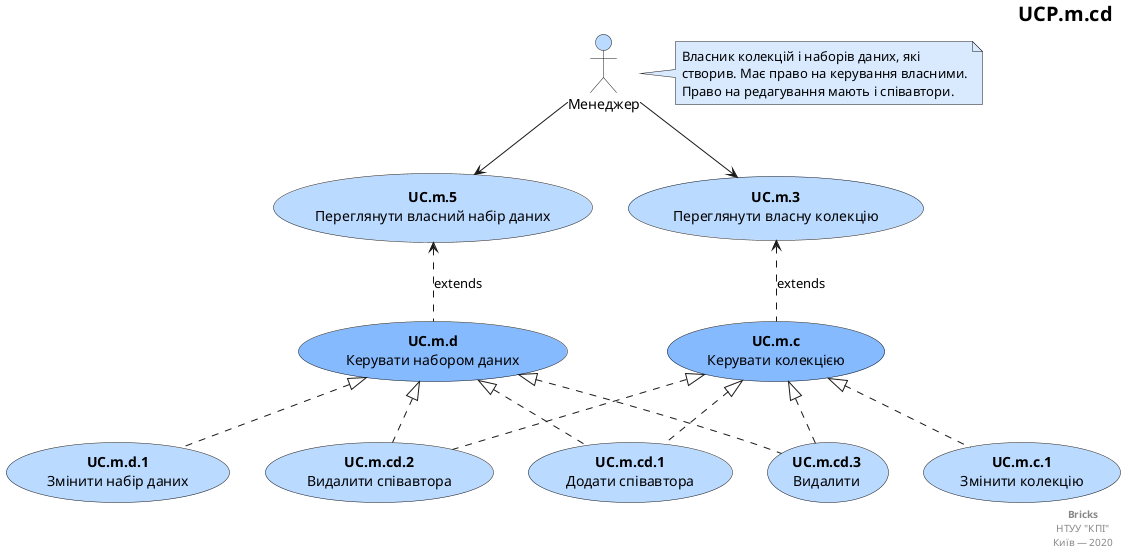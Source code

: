 @startuml

    right header
        <font size=20 color=black><b>UCP.m.cd</b></font>
    end header

    actor "Менеджер" as Manager #bbdaff

    note right of Manager #d9eaff
        Власник колекцій і наборів даних, які
        створив. Має право на керування власними.
        Право на редагування мають і співавтори.
    end note

    usecase "<b>UC.m.3</b>\nПереглянути власну колекцію" as UC.m.3 #bbdaff
    usecase "<b>UC.m.c</b>\nКерувати колекцією" as UC.m.c #86baff
    usecase "<b>UC.m.c.1</b>\nЗмінити колекцію" as UC.m.c.1 #bbdaff

    usecase "<b>UC.m.5</b>\nПереглянути власний набір даних" as UC.m.5 #bbdaff
    usecase "<b>UC.m.d</b>\nКерувати набором даних" as UC.m.d #86baff
    usecase "<b>UC.m.d.1</b>\nЗмінити набір даних" as UC.m.d.1 #bbdaff

    usecase "<b>UC.m.cd.1</b>\nДодати співавтора" as UC.m.cd.1 #bbdaff
    usecase "<b>UC.m.cd.2</b>\nВидалити співавтора" as UC.m.cd.2 #bbdaff
    usecase "<b>UC.m.cd.3</b>\nВидалити" as UC.m.cd.3 #bbdaff

    UC.m.c .u.> UC.m.3 : extends
    UC.m.c.1 .u.|> UC.m.c

    UC.m.d .u.> UC.m.5 : extends
    UC.m.d.1 .u.|> UC.m.d

    UC.m.cd.1 .u.|> UC.m.c
    UC.m.cd.1 .u.|> UC.m.d
    UC.m.cd.2 .u.|> UC.m.c
    UC.m.cd.2 .u.|> UC.m.d
    UC.m.cd.3 .u.|> UC.m.c
    UC.m.cd.3 .u.|> UC.m.d

    Manager -d-> UC.m.3
    Manager -d-> UC.m.5
    
    right footer
        <b>Bricks</b>
        НТУУ "КПІ"
        Київ — 2020
    end footer

@enduml